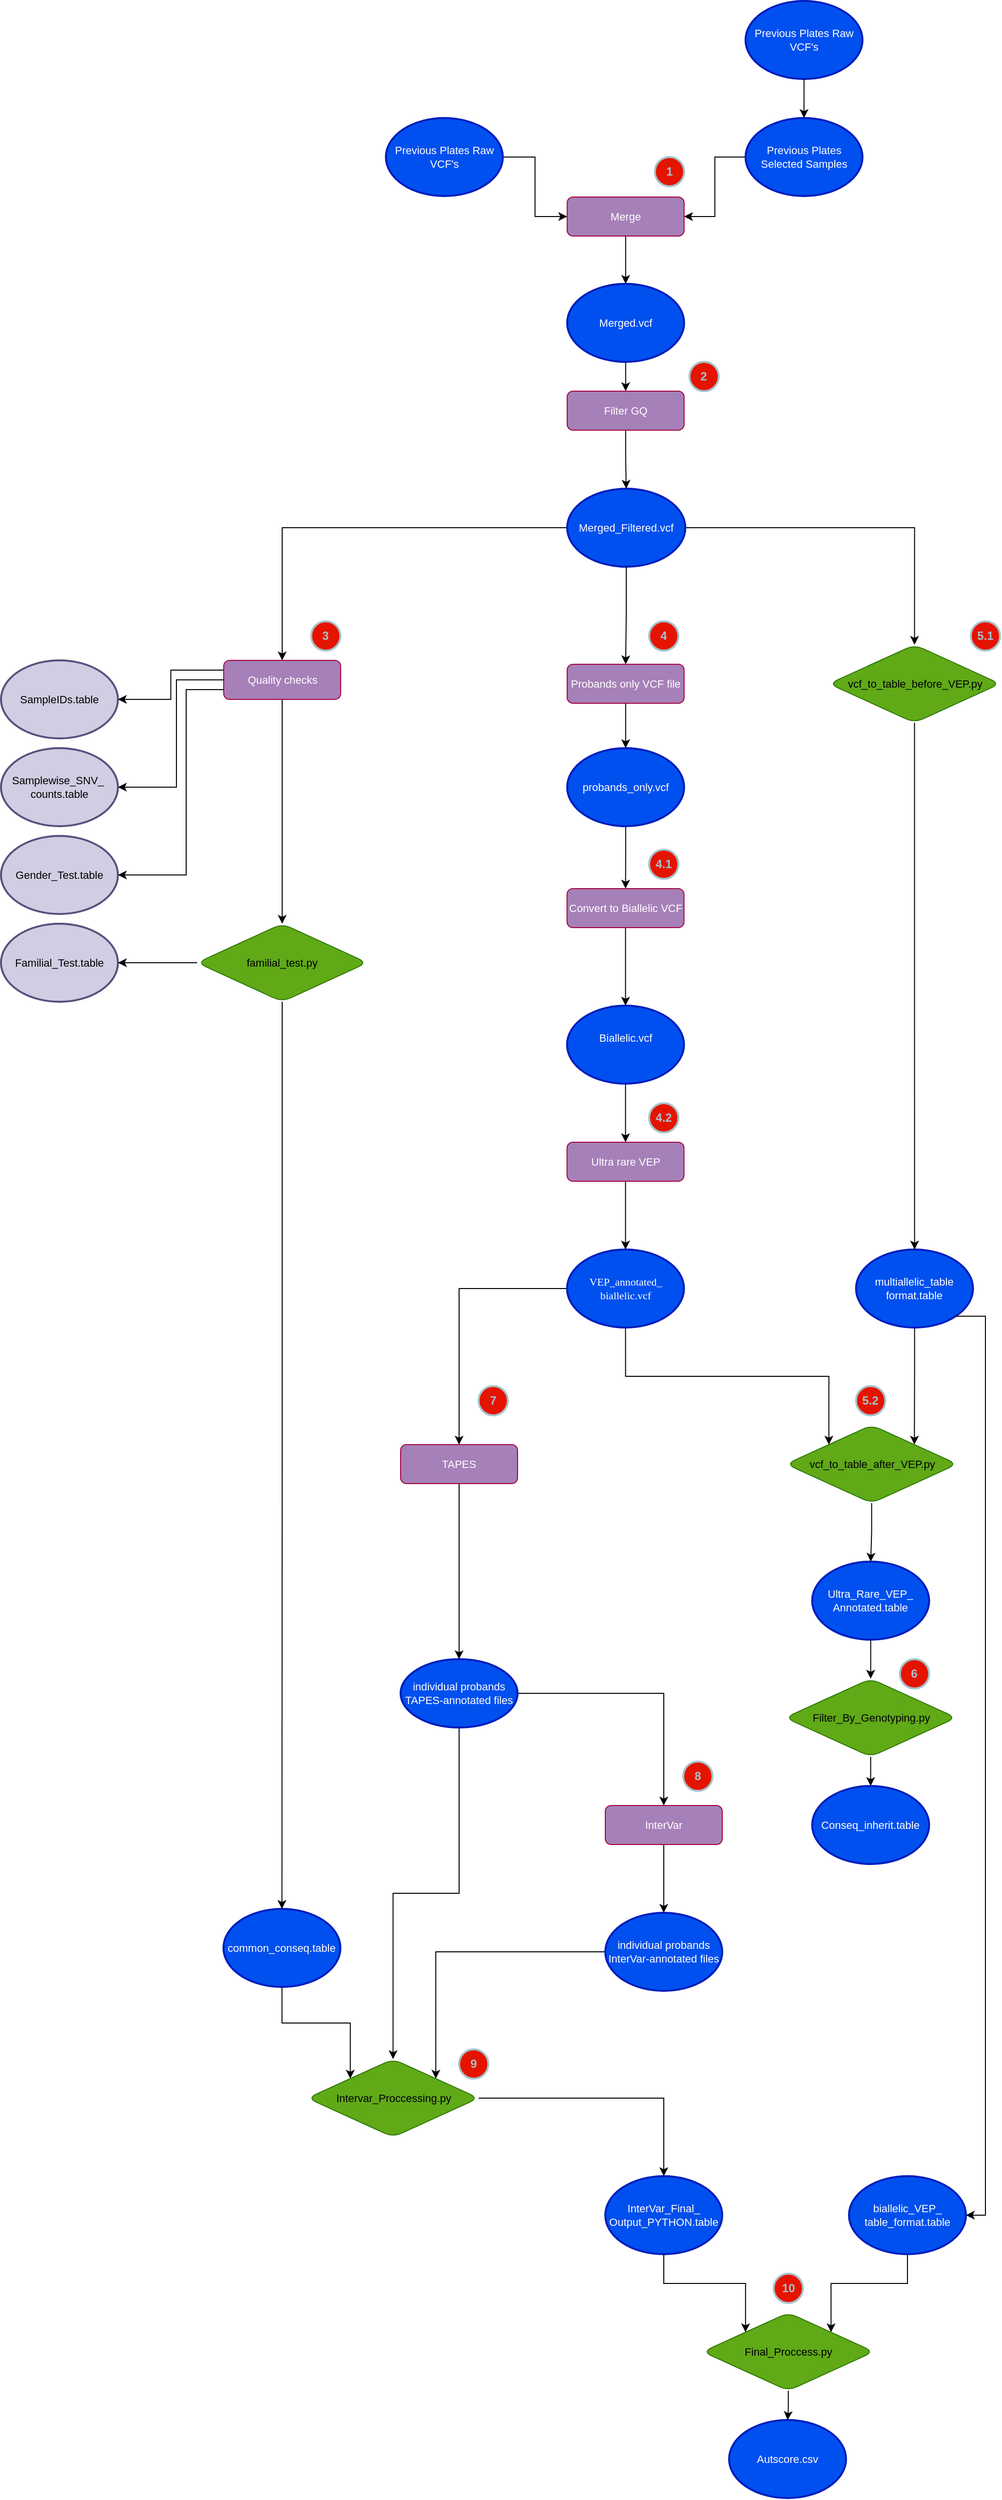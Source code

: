 <mxfile version="24.7.17">
  <diagram id="C5RBs43oDa-KdzZeNtuy" name="Page-1">
    <mxGraphModel dx="2868" dy="3830" grid="1" gridSize="10" guides="1" tooltips="1" connect="1" arrows="1" fold="1" page="1" pageScale="1" pageWidth="827" pageHeight="1169" math="0" shadow="0">
      <root>
        <mxCell id="WIyWlLk6GJQsqaUBKTNV-0" />
        <mxCell id="WIyWlLk6GJQsqaUBKTNV-1" parent="WIyWlLk6GJQsqaUBKTNV-0" />
        <mxCell id="WIyWlLk6GJQsqaUBKTNV-4" value="Yes" style="rounded=0;html=1;jettySize=auto;orthogonalLoop=1;fontSize=11;endArrow=block;endFill=0;endSize=8;strokeWidth=1;shadow=0;labelBackgroundColor=none;edgeStyle=orthogonalEdgeStyle;" parent="WIyWlLk6GJQsqaUBKTNV-1" source="WIyWlLk6GJQsqaUBKTNV-6" edge="1">
          <mxGeometry y="20" relative="1" as="geometry">
            <mxPoint as="offset" />
            <mxPoint x="150" y="290" as="targetPoint" />
          </mxGeometry>
        </mxCell>
        <mxCell id="uwqtbSZyK-Xc3kBq9y_a-36" style="edgeStyle=orthogonalEdgeStyle;rounded=0;orthogonalLoop=1;jettySize=auto;html=1;exitX=0.5;exitY=1;exitDx=0;exitDy=0;" edge="1" parent="WIyWlLk6GJQsqaUBKTNV-1" source="WIyWlLk6GJQsqaUBKTNV-7" target="uwqtbSZyK-Xc3kBq9y_a-23">
          <mxGeometry relative="1" as="geometry" />
        </mxCell>
        <mxCell id="WIyWlLk6GJQsqaUBKTNV-7" value="Merge" style="rounded=1;whiteSpace=wrap;html=1;fontSize=11;glass=0;strokeWidth=1;shadow=0;labelBackgroundColor=none;labelBorderColor=none;fillColor=#A680B8;fontColor=#ffffff;strokeColor=#A50040;" parent="WIyWlLk6GJQsqaUBKTNV-1" vertex="1">
          <mxGeometry x="660.88" y="-1229" width="120" height="40" as="geometry" />
        </mxCell>
        <mxCell id="WIyWlLk6GJQsqaUBKTNV-9" value="Yes" style="edgeStyle=orthogonalEdgeStyle;rounded=0;html=1;jettySize=auto;orthogonalLoop=1;fontSize=11;endArrow=block;endFill=0;endSize=8;strokeWidth=1;shadow=0;labelBackgroundColor=none;" parent="WIyWlLk6GJQsqaUBKTNV-1" source="WIyWlLk6GJQsqaUBKTNV-10" edge="1">
          <mxGeometry y="10" relative="1" as="geometry">
            <mxPoint as="offset" />
            <mxPoint x="80" y="360" as="targetPoint" />
            <Array as="points">
              <mxPoint x="150" y="390" />
              <mxPoint x="80" y="390" />
            </Array>
          </mxGeometry>
        </mxCell>
        <mxCell id="uwqtbSZyK-Xc3kBq9y_a-123" style="edgeStyle=orthogonalEdgeStyle;rounded=0;orthogonalLoop=1;jettySize=auto;html=1;exitX=0.5;exitY=1;exitDx=0;exitDy=0;exitPerimeter=0;entryX=0;entryY=0;entryDx=0;entryDy=0;" edge="1" parent="WIyWlLk6GJQsqaUBKTNV-1" source="uwqtbSZyK-Xc3kBq9y_a-12" target="uwqtbSZyK-Xc3kBq9y_a-79">
          <mxGeometry relative="1" as="geometry" />
        </mxCell>
        <mxCell id="uwqtbSZyK-Xc3kBq9y_a-147" style="edgeStyle=orthogonalEdgeStyle;rounded=0;orthogonalLoop=1;jettySize=auto;html=1;exitX=0;exitY=0.5;exitDx=0;exitDy=0;exitPerimeter=0;" edge="1" parent="WIyWlLk6GJQsqaUBKTNV-1" source="uwqtbSZyK-Xc3kBq9y_a-12" target="uwqtbSZyK-Xc3kBq9y_a-146">
          <mxGeometry relative="1" as="geometry" />
        </mxCell>
        <mxCell id="uwqtbSZyK-Xc3kBq9y_a-12" value="&lt;span style=&quot;font-family: Aptos; white-space-collapse: preserve;&quot;&gt;&lt;font style=&quot;font-size: 11px;&quot;&gt;VEP_annotated_&lt;/font&gt;&lt;/span&gt;&lt;div&gt;&lt;span style=&quot;font-family: Aptos; white-space-collapse: preserve; background-color: initial;&quot;&gt;biallelic.vcf&lt;/span&gt;&lt;/div&gt;" style="strokeWidth=2;html=1;shape=mxgraph.flowchart.start_1;whiteSpace=wrap;fillColor=#0050ef;strokeColor=#001DBC;fillStyle=solid;fontColor=#ffffff;fontSize=11;" vertex="1" parent="WIyWlLk6GJQsqaUBKTNV-1">
          <mxGeometry x="660.75" y="-150" width="120" height="80" as="geometry" />
        </mxCell>
        <mxCell id="uwqtbSZyK-Xc3kBq9y_a-90" value="" style="edgeStyle=orthogonalEdgeStyle;rounded=0;orthogonalLoop=1;jettySize=auto;html=1;" edge="1" parent="WIyWlLk6GJQsqaUBKTNV-1" source="uwqtbSZyK-Xc3kBq9y_a-15" target="uwqtbSZyK-Xc3kBq9y_a-88">
          <mxGeometry relative="1" as="geometry" />
        </mxCell>
        <mxCell id="uwqtbSZyK-Xc3kBq9y_a-15" value="Ultra_Rare_VEP_&lt;div&gt;Annotated.table&lt;/div&gt;" style="strokeWidth=2;html=1;shape=mxgraph.flowchart.start_1;whiteSpace=wrap;fillColor=#0050ef;strokeColor=#001DBC;fillStyle=solid;fontColor=#ffffff;fontSize=11;" vertex="1" parent="WIyWlLk6GJQsqaUBKTNV-1">
          <mxGeometry x="912.25" y="170" width="120" height="80" as="geometry" />
        </mxCell>
        <mxCell id="uwqtbSZyK-Xc3kBq9y_a-121" style="edgeStyle=orthogonalEdgeStyle;rounded=0;orthogonalLoop=1;jettySize=auto;html=1;entryX=1;entryY=0;entryDx=0;entryDy=0;" edge="1" parent="WIyWlLk6GJQsqaUBKTNV-1" source="uwqtbSZyK-Xc3kBq9y_a-16" target="uwqtbSZyK-Xc3kBq9y_a-79">
          <mxGeometry relative="1" as="geometry" />
        </mxCell>
        <mxCell id="uwqtbSZyK-Xc3kBq9y_a-16" value="&lt;span data-lucid-content=&quot;{&amp;quot;t&amp;quot;:&amp;quot;multiallelic table format.table&amp;quot;,&amp;quot;m&amp;quot;:[{&amp;quot;s&amp;quot;:0,&amp;quot;n&amp;quot;:&amp;quot;a&amp;quot;,&amp;quot;v&amp;quot;:&amp;quot;center&amp;quot;},{&amp;quot;s&amp;quot;:15,&amp;quot;n&amp;quot;:&amp;quot;c&amp;quot;,&amp;quot;v&amp;quot;:&amp;quot;000000&amp;quot;,&amp;quot;e&amp;quot;:31},{&amp;quot;s&amp;quot;:0,&amp;quot;n&amp;quot;:&amp;quot;s&amp;quot;,&amp;quot;v&amp;quot;:24.667,&amp;quot;e&amp;quot;:31},{&amp;quot;s&amp;quot;:0,&amp;quot;n&amp;quot;:&amp;quot;fc&amp;quot;,&amp;quot;v&amp;quot;:&amp;quot;Regular&amp;quot;,&amp;quot;e&amp;quot;:31},{&amp;quot;s&amp;quot;:0,&amp;quot;n&amp;quot;:&amp;quot;fid&amp;quot;,&amp;quot;v&amp;quot;:2,&amp;quot;e&amp;quot;:31},{&amp;quot;s&amp;quot;:19,&amp;quot;n&amp;quot;:&amp;quot;lk&amp;quot;,&amp;quot;v&amp;quot;:[{&amp;quot;tp&amp;quot;:&amp;quot;ext&amp;quot;,&amp;quot;url&amp;quot;:&amp;quot;http://format.tzble&amp;quot;}],&amp;quot;e&amp;quot;:31}]}&quot; data-lucid-type=&quot;application/vnd.lucid.text&quot;&gt;&lt;span style=&quot;&quot;&gt;multiallelic_table &lt;/span&gt;&lt;span style=&quot;&quot;&gt;format.table&lt;/span&gt;&lt;/span&gt;" style="strokeWidth=2;html=1;shape=mxgraph.flowchart.start_1;whiteSpace=wrap;fillColor=#0050ef;strokeColor=#001DBC;fillStyle=solid;fontColor=#ffffff;fontSize=11;" vertex="1" parent="WIyWlLk6GJQsqaUBKTNV-1">
          <mxGeometry x="957.25" y="-150" width="120" height="80" as="geometry" />
        </mxCell>
        <mxCell id="uwqtbSZyK-Xc3kBq9y_a-133" value="" style="edgeStyle=orthogonalEdgeStyle;rounded=0;orthogonalLoop=1;jettySize=auto;html=1;" edge="1" parent="WIyWlLk6GJQsqaUBKTNV-1" source="uwqtbSZyK-Xc3kBq9y_a-17" target="uwqtbSZyK-Xc3kBq9y_a-132">
          <mxGeometry relative="1" as="geometry" />
        </mxCell>
        <mxCell id="uwqtbSZyK-Xc3kBq9y_a-17" value="&lt;span data-lucid-type=&quot;application/vnd.lucid.text&quot; data-lucid-content=&quot;{&amp;quot;t&amp;quot;:&amp;quot;Previous Plates Raw VCF&#39;s&amp;quot;,&amp;quot;m&amp;quot;:[{&amp;quot;s&amp;quot;:0,&amp;quot;n&amp;quot;:&amp;quot;fc&amp;quot;,&amp;quot;v&amp;quot;:&amp;quot;Regular&amp;quot;,&amp;quot;e&amp;quot;:25},{&amp;quot;s&amp;quot;:0,&amp;quot;n&amp;quot;:&amp;quot;fid&amp;quot;,&amp;quot;v&amp;quot;:2,&amp;quot;e&amp;quot;:25},{&amp;quot;s&amp;quot;:0,&amp;quot;n&amp;quot;:&amp;quot;s&amp;quot;,&amp;quot;v&amp;quot;:24.667,&amp;quot;e&amp;quot;:25}]}&quot; style=&quot;font-size: 11px;&quot;&gt;&lt;span style=&quot;font-size: 11px;&quot;&gt;probands_only.vcf&lt;/span&gt;&lt;/span&gt;" style="strokeWidth=2;html=1;shape=mxgraph.flowchart.start_1;whiteSpace=wrap;fillColor=#0050ef;strokeColor=#001DBC;fillStyle=solid;fontColor=#ffffff;fontSize=11;" vertex="1" parent="WIyWlLk6GJQsqaUBKTNV-1">
          <mxGeometry x="660.88" y="-664" width="120" height="80" as="geometry" />
        </mxCell>
        <mxCell id="uwqtbSZyK-Xc3kBq9y_a-166" style="edgeStyle=orthogonalEdgeStyle;rounded=0;orthogonalLoop=1;jettySize=auto;html=1;entryX=0;entryY=0;entryDx=0;entryDy=0;" edge="1" parent="WIyWlLk6GJQsqaUBKTNV-1" source="uwqtbSZyK-Xc3kBq9y_a-18" target="uwqtbSZyK-Xc3kBq9y_a-154">
          <mxGeometry relative="1" as="geometry" />
        </mxCell>
        <mxCell id="uwqtbSZyK-Xc3kBq9y_a-18" value="&lt;span data-lucid-type=&quot;application/vnd.lucid.text&quot; data-lucid-content=&quot;{&amp;quot;t&amp;quot;:&amp;quot;common_conseq.table&amp;quot;,&amp;quot;m&amp;quot;:[{&amp;quot;s&amp;quot;:0,&amp;quot;n&amp;quot;:&amp;quot;a&amp;quot;,&amp;quot;v&amp;quot;:&amp;quot;center&amp;quot;},{&amp;quot;s&amp;quot;:0,&amp;quot;n&amp;quot;:&amp;quot;fsp&amp;quot;,&amp;quot;v&amp;quot;:&amp;quot;ss_presetShapeStyle1_textStyle&amp;quot;,&amp;quot;e&amp;quot;:19},{&amp;quot;s&amp;quot;:0,&amp;quot;n&amp;quot;:&amp;quot;fsp2&amp;quot;,&amp;quot;v&amp;quot;:&amp;quot;ss_presetShapeStyle1_textStyle&amp;quot;,&amp;quot;e&amp;quot;:19},{&amp;quot;s&amp;quot;:0,&amp;quot;n&amp;quot;:&amp;quot;c&amp;quot;,&amp;quot;v&amp;quot;:&amp;quot;#000000ff&amp;quot;,&amp;quot;e&amp;quot;:19},{&amp;quot;s&amp;quot;:0,&amp;quot;n&amp;quot;:&amp;quot;s&amp;quot;,&amp;quot;v&amp;quot;:24.444,&amp;quot;e&amp;quot;:19}]}&quot;&gt;&lt;span style=&quot;&quot;&gt;common_conseq.table&lt;/span&gt;&lt;/span&gt;" style="strokeWidth=2;html=1;shape=mxgraph.flowchart.start_1;whiteSpace=wrap;fillColor=#0050ef;strokeColor=#001DBC;fillStyle=solid;fontColor=#FFFFFF;fontSize=11;" vertex="1" parent="WIyWlLk6GJQsqaUBKTNV-1">
          <mxGeometry x="308.25" y="526" width="120" height="80" as="geometry" />
        </mxCell>
        <mxCell id="uwqtbSZyK-Xc3kBq9y_a-19" value="&lt;span data-lucid-content=&quot;{&amp;quot;t&amp;quot;:&amp;quot;Familial_Test.table&amp;quot;,&amp;quot;m&amp;quot;:[{&amp;quot;s&amp;quot;:0,&amp;quot;n&amp;quot;:&amp;quot;fc&amp;quot;,&amp;quot;v&amp;quot;:&amp;quot;Regular&amp;quot;,&amp;quot;e&amp;quot;:19},{&amp;quot;s&amp;quot;:0,&amp;quot;n&amp;quot;:&amp;quot;fid&amp;quot;,&amp;quot;v&amp;quot;:2,&amp;quot;e&amp;quot;:19},{&amp;quot;s&amp;quot;:0,&amp;quot;n&amp;quot;:&amp;quot;s&amp;quot;,&amp;quot;v&amp;quot;:24.667,&amp;quot;e&amp;quot;:19},{&amp;quot;s&amp;quot;:9,&amp;quot;n&amp;quot;:&amp;quot;lk&amp;quot;,&amp;quot;v&amp;quot;:[{&amp;quot;tp&amp;quot;:&amp;quot;ext&amp;quot;,&amp;quot;url&amp;quot;:&amp;quot;http://Test.table&amp;quot;}],&amp;quot;e&amp;quot;:19}]}&quot; data-lucid-type=&quot;application/vnd.lucid.text&quot;&gt;&lt;span style=&quot;&quot;&gt;Familial_&lt;/span&gt;&lt;span style=&quot;&quot;&gt;Test.table&lt;/span&gt;&lt;/span&gt;" style="strokeWidth=2;html=1;shape=mxgraph.flowchart.start_1;whiteSpace=wrap;fillColor=#d0cee2;fillStyle=solid;fontSize=11;strokeColor=#56517e;" vertex="1" parent="WIyWlLk6GJQsqaUBKTNV-1">
          <mxGeometry x="80" y="-484" width="120" height="80" as="geometry" />
        </mxCell>
        <mxCell id="uwqtbSZyK-Xc3kBq9y_a-20" value="&lt;span data-lucid-content=&quot;{&amp;quot;t&amp;quot;:&amp;quot;Gender_Test.table&amp;quot;,&amp;quot;m&amp;quot;:[{&amp;quot;s&amp;quot;:0,&amp;quot;n&amp;quot;:&amp;quot;fc&amp;quot;,&amp;quot;v&amp;quot;:&amp;quot;Regular&amp;quot;,&amp;quot;e&amp;quot;:17},{&amp;quot;s&amp;quot;:0,&amp;quot;n&amp;quot;:&amp;quot;fid&amp;quot;,&amp;quot;v&amp;quot;:2,&amp;quot;e&amp;quot;:17},{&amp;quot;s&amp;quot;:0,&amp;quot;n&amp;quot;:&amp;quot;s&amp;quot;,&amp;quot;v&amp;quot;:24.667,&amp;quot;e&amp;quot;:17},{&amp;quot;s&amp;quot;:7,&amp;quot;n&amp;quot;:&amp;quot;lk&amp;quot;,&amp;quot;v&amp;quot;:[{&amp;quot;tp&amp;quot;:&amp;quot;ext&amp;quot;,&amp;quot;url&amp;quot;:&amp;quot;http://Test.table&amp;quot;}],&amp;quot;e&amp;quot;:17}]}&quot; data-lucid-type=&quot;application/vnd.lucid.text&quot;&gt;&lt;span style=&quot;&quot;&gt;Gender_&lt;/span&gt;&lt;span style=&quot;&quot;&gt;Test.table&lt;/span&gt;&lt;/span&gt;" style="strokeWidth=2;html=1;shape=mxgraph.flowchart.start_1;whiteSpace=wrap;fillColor=#d0cee2;fillStyle=solid;fontSize=11;strokeColor=#56517e;" vertex="1" parent="WIyWlLk6GJQsqaUBKTNV-1">
          <mxGeometry x="80" y="-574" width="120" height="80" as="geometry" />
        </mxCell>
        <mxCell id="uwqtbSZyK-Xc3kBq9y_a-21" value="&lt;span data-lucid-content=&quot;{&amp;quot;t&amp;quot;:&amp;quot;Samplewise_SNV_ counts.table&amp;quot;,&amp;quot;m&amp;quot;:[{&amp;quot;s&amp;quot;:0,&amp;quot;n&amp;quot;:&amp;quot;fc&amp;quot;,&amp;quot;v&amp;quot;:&amp;quot;Regular&amp;quot;,&amp;quot;e&amp;quot;:28},{&amp;quot;s&amp;quot;:0,&amp;quot;n&amp;quot;:&amp;quot;fid&amp;quot;,&amp;quot;v&amp;quot;:2,&amp;quot;e&amp;quot;:28},{&amp;quot;s&amp;quot;:0,&amp;quot;n&amp;quot;:&amp;quot;s&amp;quot;,&amp;quot;v&amp;quot;:24.667,&amp;quot;e&amp;quot;:28}]}&quot; data-lucid-type=&quot;application/vnd.lucid.text&quot;&gt;&lt;span style=&quot;&quot;&gt;Samplewise_SNV_ counts.table&lt;/span&gt;&lt;/span&gt;" style="strokeWidth=2;html=1;shape=mxgraph.flowchart.start_1;whiteSpace=wrap;fillColor=#d0cee2;fillStyle=solid;fontSize=11;strokeColor=#56517e;" vertex="1" parent="WIyWlLk6GJQsqaUBKTNV-1">
          <mxGeometry x="80" y="-664" width="120" height="80" as="geometry" />
        </mxCell>
        <mxCell id="uwqtbSZyK-Xc3kBq9y_a-22" value="&lt;span data-lucid-content=&quot;{&amp;quot;t&amp;quot;:&amp;quot;SampleIDs.table&amp;quot;,&amp;quot;m&amp;quot;:[{&amp;quot;s&amp;quot;:0,&amp;quot;n&amp;quot;:&amp;quot;fc&amp;quot;,&amp;quot;v&amp;quot;:&amp;quot;Regular&amp;quot;,&amp;quot;e&amp;quot;:15},{&amp;quot;s&amp;quot;:0,&amp;quot;n&amp;quot;:&amp;quot;fid&amp;quot;,&amp;quot;v&amp;quot;:2,&amp;quot;e&amp;quot;:15},{&amp;quot;s&amp;quot;:0,&amp;quot;n&amp;quot;:&amp;quot;s&amp;quot;,&amp;quot;v&amp;quot;:24.667,&amp;quot;e&amp;quot;:15},{&amp;quot;s&amp;quot;:0,&amp;quot;n&amp;quot;:&amp;quot;lk&amp;quot;,&amp;quot;v&amp;quot;:[{&amp;quot;tp&amp;quot;:&amp;quot;ext&amp;quot;,&amp;quot;url&amp;quot;:&amp;quot;http://SampleIDs.table&amp;quot;}],&amp;quot;e&amp;quot;:15}]}&quot; data-lucid-type=&quot;application/vnd.lucid.text&quot;&gt;&lt;span style=&quot;&quot;&gt;SampleIDs.table&lt;/span&gt;&lt;/span&gt;" style="strokeWidth=2;html=1;shape=mxgraph.flowchart.start_1;whiteSpace=wrap;fillColor=#d0cee2;fillStyle=solid;fontSize=11;strokeColor=#56517e;" vertex="1" parent="WIyWlLk6GJQsqaUBKTNV-1">
          <mxGeometry x="80" y="-754" width="120" height="80" as="geometry" />
        </mxCell>
        <mxCell id="uwqtbSZyK-Xc3kBq9y_a-38" style="edgeStyle=orthogonalEdgeStyle;rounded=0;orthogonalLoop=1;jettySize=auto;html=1;exitX=0.5;exitY=1;exitDx=0;exitDy=0;exitPerimeter=0;entryX=0.5;entryY=0;entryDx=0;entryDy=0;" edge="1" parent="WIyWlLk6GJQsqaUBKTNV-1" source="uwqtbSZyK-Xc3kBq9y_a-23" target="uwqtbSZyK-Xc3kBq9y_a-37">
          <mxGeometry relative="1" as="geometry" />
        </mxCell>
        <mxCell id="uwqtbSZyK-Xc3kBq9y_a-23" value="&lt;span data-lucid-content=&quot;{&amp;quot;t&amp;quot;:&amp;quot;Merged.vcf&amp;quot;,&amp;quot;m&amp;quot;:[{&amp;quot;s&amp;quot;:0,&amp;quot;n&amp;quot;:&amp;quot;fc&amp;quot;,&amp;quot;v&amp;quot;:&amp;quot;Regular&amp;quot;,&amp;quot;e&amp;quot;:10},{&amp;quot;s&amp;quot;:0,&amp;quot;n&amp;quot;:&amp;quot;fid&amp;quot;,&amp;quot;v&amp;quot;:2,&amp;quot;e&amp;quot;:10},{&amp;quot;s&amp;quot;:0,&amp;quot;n&amp;quot;:&amp;quot;s&amp;quot;,&amp;quot;v&amp;quot;:24.667,&amp;quot;e&amp;quot;:10}]}&quot; data-lucid-type=&quot;application/vnd.lucid.text&quot;&gt;&lt;span style=&quot;&quot;&gt;Merged.vcf&lt;/span&gt;&lt;/span&gt;" style="strokeWidth=2;html=1;shape=mxgraph.flowchart.start_1;whiteSpace=wrap;fillColor=#0050ef;strokeColor=#001DBC;fillStyle=solid;fontColor=#ffffff;fontSize=11;" vertex="1" parent="WIyWlLk6GJQsqaUBKTNV-1">
          <mxGeometry x="660.88" y="-1140" width="120" height="80" as="geometry" />
        </mxCell>
        <mxCell id="uwqtbSZyK-Xc3kBq9y_a-34" style="edgeStyle=orthogonalEdgeStyle;rounded=0;orthogonalLoop=1;jettySize=auto;html=1;exitX=1;exitY=0.5;exitDx=0;exitDy=0;exitPerimeter=0;entryX=0;entryY=0.5;entryDx=0;entryDy=0;" edge="1" parent="WIyWlLk6GJQsqaUBKTNV-1" source="uwqtbSZyK-Xc3kBq9y_a-24" target="WIyWlLk6GJQsqaUBKTNV-7">
          <mxGeometry relative="1" as="geometry" />
        </mxCell>
        <mxCell id="uwqtbSZyK-Xc3kBq9y_a-24" value="&lt;span data-lucid-type=&quot;application/vnd.lucid.text&quot; data-lucid-content=&quot;{&amp;quot;t&amp;quot;:&amp;quot;Previous Plates Raw VCF&#39;s&amp;quot;,&amp;quot;m&amp;quot;:[{&amp;quot;s&amp;quot;:0,&amp;quot;n&amp;quot;:&amp;quot;fc&amp;quot;,&amp;quot;v&amp;quot;:&amp;quot;Regular&amp;quot;,&amp;quot;e&amp;quot;:25},{&amp;quot;s&amp;quot;:0,&amp;quot;n&amp;quot;:&amp;quot;fid&amp;quot;,&amp;quot;v&amp;quot;:2,&amp;quot;e&amp;quot;:25},{&amp;quot;s&amp;quot;:0,&amp;quot;n&amp;quot;:&amp;quot;s&amp;quot;,&amp;quot;v&amp;quot;:24.667,&amp;quot;e&amp;quot;:25}]}&quot; style=&quot;font-size: 11px;&quot;&gt;&lt;span style=&quot;font-size: 11px;&quot;&gt;Previous Plates Raw VCF&#39;s&lt;/span&gt;&lt;/span&gt;" style="strokeWidth=2;html=1;shape=mxgraph.flowchart.start_1;whiteSpace=wrap;fillColor=#0050ef;strokeColor=#001DBC;fillStyle=solid;fontColor=#ffffff;fontSize=11;" vertex="1" parent="WIyWlLk6GJQsqaUBKTNV-1">
          <mxGeometry x="474.88" y="-1310" width="120" height="80" as="geometry" />
        </mxCell>
        <mxCell id="uwqtbSZyK-Xc3kBq9y_a-35" style="edgeStyle=orthogonalEdgeStyle;rounded=0;orthogonalLoop=1;jettySize=auto;html=1;exitX=0;exitY=0.5;exitDx=0;exitDy=0;exitPerimeter=0;entryX=1;entryY=0.5;entryDx=0;entryDy=0;" edge="1" parent="WIyWlLk6GJQsqaUBKTNV-1" source="uwqtbSZyK-Xc3kBq9y_a-25" target="WIyWlLk6GJQsqaUBKTNV-7">
          <mxGeometry relative="1" as="geometry" />
        </mxCell>
        <mxCell id="uwqtbSZyK-Xc3kBq9y_a-25" value="&lt;span data-lucid-content=&quot;{&amp;quot;t&amp;quot;:&amp;quot;Previous Plates Selected Samples&amp;quot;,&amp;quot;m&amp;quot;:[{&amp;quot;s&amp;quot;:0,&amp;quot;n&amp;quot;:&amp;quot;fc&amp;quot;,&amp;quot;v&amp;quot;:&amp;quot;Regular&amp;quot;,&amp;quot;e&amp;quot;:32},{&amp;quot;s&amp;quot;:0,&amp;quot;n&amp;quot;:&amp;quot;fid&amp;quot;,&amp;quot;v&amp;quot;:2,&amp;quot;e&amp;quot;:32},{&amp;quot;s&amp;quot;:0,&amp;quot;n&amp;quot;:&amp;quot;s&amp;quot;,&amp;quot;v&amp;quot;:24.667,&amp;quot;e&amp;quot;:32}]}&quot; data-lucid-type=&quot;application/vnd.lucid.text&quot;&gt;&lt;font style=&quot;font-size: 11px;&quot;&gt;Previous Plates Selected Samples&lt;/font&gt;&lt;/span&gt;" style="strokeWidth=2;html=1;shape=mxgraph.flowchart.start_1;whiteSpace=wrap;fillColor=#0050ef;strokeColor=#001DBC;fillStyle=solid;fontColor=#ffffff;fontSize=11;" vertex="1" parent="WIyWlLk6GJQsqaUBKTNV-1">
          <mxGeometry x="843.88" y="-1310" width="120" height="80" as="geometry" />
        </mxCell>
        <mxCell id="uwqtbSZyK-Xc3kBq9y_a-26" value="&lt;span data-lucid-type=&quot;application/vnd.lucid.text&quot; data-lucid-content=&quot;{&amp;quot;t&amp;quot;:&amp;quot;Previous Plates Raw VCF&#39;s&amp;quot;,&amp;quot;m&amp;quot;:[{&amp;quot;s&amp;quot;:0,&amp;quot;n&amp;quot;:&amp;quot;fc&amp;quot;,&amp;quot;v&amp;quot;:&amp;quot;Regular&amp;quot;,&amp;quot;e&amp;quot;:25},{&amp;quot;s&amp;quot;:0,&amp;quot;n&amp;quot;:&amp;quot;fid&amp;quot;,&amp;quot;v&amp;quot;:2,&amp;quot;e&amp;quot;:25},{&amp;quot;s&amp;quot;:0,&amp;quot;n&amp;quot;:&amp;quot;s&amp;quot;,&amp;quot;v&amp;quot;:24.667,&amp;quot;e&amp;quot;:25}]}&quot; style=&quot;font-size: 11px;&quot;&gt;&lt;span style=&quot;font-size: 11px;&quot;&gt;Previous Plates Raw VCF&#39;s&lt;/span&gt;&lt;/span&gt;" style="strokeWidth=2;html=1;shape=mxgraph.flowchart.start_1;whiteSpace=wrap;fillColor=#0050ef;strokeColor=#001DBC;fillStyle=solid;fontColor=#ffffff;fontSize=11;" vertex="1" parent="WIyWlLk6GJQsqaUBKTNV-1">
          <mxGeometry x="843.88" y="-1430" width="120" height="80" as="geometry" />
        </mxCell>
        <mxCell id="uwqtbSZyK-Xc3kBq9y_a-30" style="edgeStyle=orthogonalEdgeStyle;rounded=0;orthogonalLoop=1;jettySize=auto;html=1;exitX=0.5;exitY=1;exitDx=0;exitDy=0;exitPerimeter=0;entryX=0.5;entryY=0;entryDx=0;entryDy=0;entryPerimeter=0;fontColor=#F7F7F7;" edge="1" parent="WIyWlLk6GJQsqaUBKTNV-1" source="uwqtbSZyK-Xc3kBq9y_a-26" target="uwqtbSZyK-Xc3kBq9y_a-25">
          <mxGeometry relative="1" as="geometry" />
        </mxCell>
        <mxCell id="uwqtbSZyK-Xc3kBq9y_a-37" value="Filter GQ" style="rounded=1;whiteSpace=wrap;html=1;fontSize=11;glass=0;strokeWidth=1;shadow=0;labelBackgroundColor=none;labelBorderColor=none;fillColor=#A680B8;fontColor=#ffffff;strokeColor=#A50040;" vertex="1" parent="WIyWlLk6GJQsqaUBKTNV-1">
          <mxGeometry x="660.88" y="-1030" width="120" height="40" as="geometry" />
        </mxCell>
        <mxCell id="uwqtbSZyK-Xc3kBq9y_a-117" style="edgeStyle=orthogonalEdgeStyle;rounded=0;orthogonalLoop=1;jettySize=auto;html=1;entryX=0.5;entryY=0;entryDx=0;entryDy=0;" edge="1" parent="WIyWlLk6GJQsqaUBKTNV-1" source="uwqtbSZyK-Xc3kBq9y_a-39" target="uwqtbSZyK-Xc3kBq9y_a-72">
          <mxGeometry relative="1" as="geometry" />
        </mxCell>
        <mxCell id="uwqtbSZyK-Xc3kBq9y_a-161" style="edgeStyle=orthogonalEdgeStyle;rounded=0;orthogonalLoop=1;jettySize=auto;html=1;entryX=0.5;entryY=0;entryDx=0;entryDy=0;exitX=0;exitY=0.5;exitDx=0;exitDy=0;exitPerimeter=0;" edge="1" parent="WIyWlLk6GJQsqaUBKTNV-1" source="uwqtbSZyK-Xc3kBq9y_a-39" target="uwqtbSZyK-Xc3kBq9y_a-43">
          <mxGeometry relative="1" as="geometry">
            <mxPoint x="660" y="-900" as="sourcePoint" />
          </mxGeometry>
        </mxCell>
        <mxCell id="uwqtbSZyK-Xc3kBq9y_a-39" value="&lt;span data-lucid-content=&quot;{&amp;quot;t&amp;quot;:&amp;quot;Merged.vcf&amp;quot;,&amp;quot;m&amp;quot;:[{&amp;quot;s&amp;quot;:0,&amp;quot;n&amp;quot;:&amp;quot;fc&amp;quot;,&amp;quot;v&amp;quot;:&amp;quot;Regular&amp;quot;,&amp;quot;e&amp;quot;:10},{&amp;quot;s&amp;quot;:0,&amp;quot;n&amp;quot;:&amp;quot;fid&amp;quot;,&amp;quot;v&amp;quot;:2,&amp;quot;e&amp;quot;:10},{&amp;quot;s&amp;quot;:0,&amp;quot;n&amp;quot;:&amp;quot;s&amp;quot;,&amp;quot;v&amp;quot;:24.667,&amp;quot;e&amp;quot;:10}]}&quot; data-lucid-type=&quot;application/vnd.lucid.text&quot;&gt;&lt;span style=&quot;&quot;&gt;Merged_Filtered.vcf&lt;/span&gt;&lt;/span&gt;" style="strokeWidth=2;html=1;shape=mxgraph.flowchart.start_1;whiteSpace=wrap;fillColor=#0050ef;strokeColor=#001DBC;fillStyle=solid;fontColor=#ffffff;fontSize=11;" vertex="1" parent="WIyWlLk6GJQsqaUBKTNV-1">
          <mxGeometry x="660.88" y="-930" width="121.25" height="80" as="geometry" />
        </mxCell>
        <mxCell id="uwqtbSZyK-Xc3kBq9y_a-40" style="edgeStyle=orthogonalEdgeStyle;rounded=0;orthogonalLoop=1;jettySize=auto;html=1;exitX=0.5;exitY=1;exitDx=0;exitDy=0;entryX=0.5;entryY=0;entryDx=0;entryDy=0;entryPerimeter=0;" edge="1" parent="WIyWlLk6GJQsqaUBKTNV-1" source="uwqtbSZyK-Xc3kBq9y_a-37" target="uwqtbSZyK-Xc3kBq9y_a-39">
          <mxGeometry relative="1" as="geometry" />
        </mxCell>
        <mxCell id="uwqtbSZyK-Xc3kBq9y_a-135" value="" style="edgeStyle=orthogonalEdgeStyle;rounded=0;orthogonalLoop=1;jettySize=auto;html=1;" edge="1" parent="WIyWlLk6GJQsqaUBKTNV-1" source="uwqtbSZyK-Xc3kBq9y_a-42" target="uwqtbSZyK-Xc3kBq9y_a-17">
          <mxGeometry relative="1" as="geometry" />
        </mxCell>
        <mxCell id="uwqtbSZyK-Xc3kBq9y_a-42" value="&lt;span data-lucid-content=&quot;{&amp;quot;t&amp;quot;:&amp;quot;Probands only VCF file&amp;quot;,&amp;quot;m&amp;quot;:[{&amp;quot;s&amp;quot;:0,&amp;quot;n&amp;quot;:&amp;quot;s&amp;quot;,&amp;quot;v&amp;quot;:24.667,&amp;quot;e&amp;quot;:22},{&amp;quot;s&amp;quot;:0,&amp;quot;n&amp;quot;:&amp;quot;fc&amp;quot;,&amp;quot;v&amp;quot;:&amp;quot;Regular&amp;quot;,&amp;quot;e&amp;quot;:22},{&amp;quot;s&amp;quot;:0,&amp;quot;n&amp;quot;:&amp;quot;fid&amp;quot;,&amp;quot;v&amp;quot;:2,&amp;quot;e&amp;quot;:22}]}&quot; data-lucid-type=&quot;application/vnd.lucid.text&quot;&gt;&lt;span style=&quot;&quot;&gt;Probands only VCF file&lt;/span&gt;&lt;/span&gt;" style="rounded=1;whiteSpace=wrap;html=1;fontSize=11;glass=0;strokeWidth=1;shadow=0;labelBackgroundColor=none;labelBorderColor=none;fillColor=#A680B8;fontColor=#ffffff;strokeColor=#A50040;" vertex="1" parent="WIyWlLk6GJQsqaUBKTNV-1">
          <mxGeometry x="660.88" y="-750" width="120" height="40" as="geometry" />
        </mxCell>
        <mxCell id="uwqtbSZyK-Xc3kBq9y_a-52" value="" style="edgeStyle=orthogonalEdgeStyle;rounded=0;orthogonalLoop=1;jettySize=auto;html=1;entryX=0.5;entryY=0;entryDx=0;entryDy=0;" edge="1" parent="WIyWlLk6GJQsqaUBKTNV-1" source="uwqtbSZyK-Xc3kBq9y_a-43" target="uwqtbSZyK-Xc3kBq9y_a-51">
          <mxGeometry relative="1" as="geometry">
            <mxPoint x="368.25" y="-664" as="targetPoint" />
          </mxGeometry>
        </mxCell>
        <mxCell id="uwqtbSZyK-Xc3kBq9y_a-172" value="" style="edgeStyle=orthogonalEdgeStyle;rounded=0;orthogonalLoop=1;jettySize=auto;html=1;exitX=0;exitY=0.25;exitDx=0;exitDy=0;" edge="1" parent="WIyWlLk6GJQsqaUBKTNV-1" source="uwqtbSZyK-Xc3kBq9y_a-43" target="uwqtbSZyK-Xc3kBq9y_a-22">
          <mxGeometry relative="1" as="geometry" />
        </mxCell>
        <mxCell id="uwqtbSZyK-Xc3kBq9y_a-43" value="&lt;span data-lucid-content=&quot;{&amp;quot;t&amp;quot;:&amp;quot;Quality checks&amp;quot;,&amp;quot;m&amp;quot;:[{&amp;quot;s&amp;quot;:0,&amp;quot;n&amp;quot;:&amp;quot;fc&amp;quot;,&amp;quot;v&amp;quot;:&amp;quot;Regular&amp;quot;,&amp;quot;e&amp;quot;:14},{&amp;quot;s&amp;quot;:0,&amp;quot;n&amp;quot;:&amp;quot;fid&amp;quot;,&amp;quot;v&amp;quot;:2,&amp;quot;e&amp;quot;:14},{&amp;quot;s&amp;quot;:0,&amp;quot;n&amp;quot;:&amp;quot;s&amp;quot;,&amp;quot;v&amp;quot;:24.667,&amp;quot;e&amp;quot;:14}]}&quot; data-lucid-type=&quot;application/vnd.lucid.text&quot;&gt;&lt;font style=&quot;font-size: 11px;&quot;&gt;Quality checks&lt;/font&gt;&lt;/span&gt;" style="rounded=1;whiteSpace=wrap;html=1;fontSize=11;glass=0;strokeWidth=1;shadow=0;labelBackgroundColor=none;labelBorderColor=none;fillColor=#A680B8;fontColor=#ffffff;strokeColor=#A50040;" vertex="1" parent="WIyWlLk6GJQsqaUBKTNV-1">
          <mxGeometry x="308.5" y="-754" width="120" height="40" as="geometry" />
        </mxCell>
        <mxCell id="uwqtbSZyK-Xc3kBq9y_a-70" style="edgeStyle=orthogonalEdgeStyle;rounded=0;orthogonalLoop=1;jettySize=auto;html=1;exitX=0.5;exitY=1;exitDx=0;exitDy=0;entryX=0.5;entryY=0;entryDx=0;entryDy=0;entryPerimeter=0;" edge="1" parent="WIyWlLk6GJQsqaUBKTNV-1" source="uwqtbSZyK-Xc3kBq9y_a-51" target="uwqtbSZyK-Xc3kBq9y_a-18">
          <mxGeometry relative="1" as="geometry">
            <mxPoint x="368.25" y="-584" as="sourcePoint" />
          </mxGeometry>
        </mxCell>
        <mxCell id="uwqtbSZyK-Xc3kBq9y_a-103" value="" style="edgeStyle=orthogonalEdgeStyle;rounded=0;orthogonalLoop=1;jettySize=auto;html=1;" edge="1" parent="WIyWlLk6GJQsqaUBKTNV-1" source="uwqtbSZyK-Xc3kBq9y_a-72" target="uwqtbSZyK-Xc3kBq9y_a-16">
          <mxGeometry relative="1" as="geometry" />
        </mxCell>
        <UserObject label="&lt;span data-lucid-content=&quot;{&amp;quot;t&amp;quot;:&amp;quot;vcf_to_table_before_VEP.py&amp;quot;,&amp;quot;m&amp;quot;:[{&amp;quot;s&amp;quot;:0,&amp;quot;n&amp;quot;:&amp;quot;a&amp;quot;,&amp;quot;v&amp;quot;:&amp;quot;center&amp;quot;},{&amp;quot;s&amp;quot;:0,&amp;quot;n&amp;quot;:&amp;quot;s&amp;quot;,&amp;quot;v&amp;quot;:24.444,&amp;quot;e&amp;quot;:26},{&amp;quot;s&amp;quot;:0,&amp;quot;n&amp;quot;:&amp;quot;c&amp;quot;,&amp;quot;v&amp;quot;:&amp;quot;#000000ff&amp;quot;,&amp;quot;e&amp;quot;:26},{&amp;quot;s&amp;quot;:0,&amp;quot;n&amp;quot;:&amp;quot;fsp&amp;quot;,&amp;quot;v&amp;quot;:&amp;quot;ss_presetShapeStyle1_textStyle&amp;quot;,&amp;quot;e&amp;quot;:26},{&amp;quot;s&amp;quot;:0,&amp;quot;n&amp;quot;:&amp;quot;fsp2&amp;quot;,&amp;quot;v&amp;quot;:&amp;quot;ss_presetShapeStyle1_textStyle&amp;quot;,&amp;quot;e&amp;quot;:26}]}&quot; data-lucid-type=&quot;application/vnd.lucid.text&quot;&gt;&lt;span style=&quot;color: rgb(0, 0, 0);&quot;&gt;vcf_to_table_before_VEP.py&lt;/span&gt;&lt;/span&gt;" id="uwqtbSZyK-Xc3kBq9y_a-72">
          <mxCell style="rhombus;whiteSpace=wrap;html=1;fontSize=11;fillColor=#60a917;strokeColor=#2D7600;fontColor=#ffffff;rounded=1;glass=0;strokeWidth=1;shadow=0;labelBackgroundColor=none;labelBorderColor=none;" vertex="1" parent="WIyWlLk6GJQsqaUBKTNV-1">
            <mxGeometry x="929.5" y="-770" width="175.5" height="80" as="geometry" />
          </mxCell>
        </UserObject>
        <mxCell id="uwqtbSZyK-Xc3kBq9y_a-119" value="" style="edgeStyle=orthogonalEdgeStyle;rounded=0;orthogonalLoop=1;jettySize=auto;html=1;" edge="1" parent="WIyWlLk6GJQsqaUBKTNV-1" source="uwqtbSZyK-Xc3kBq9y_a-77" target="uwqtbSZyK-Xc3kBq9y_a-12">
          <mxGeometry relative="1" as="geometry" />
        </mxCell>
        <mxCell id="uwqtbSZyK-Xc3kBq9y_a-77" value="&lt;span data-lucid-content=&quot;{&amp;quot;t&amp;quot;:&amp;quot;Ultra rare VEP&amp;quot;,&amp;quot;m&amp;quot;:[{&amp;quot;s&amp;quot;:0,&amp;quot;n&amp;quot;:&amp;quot;s&amp;quot;,&amp;quot;v&amp;quot;:24.444,&amp;quot;e&amp;quot;:14}]}&quot; data-lucid-type=&quot;application/vnd.lucid.text&quot;&gt;&lt;span style=&quot;&quot;&gt;Ultra rare VEP&lt;/span&gt;&lt;/span&gt;" style="rounded=1;whiteSpace=wrap;html=1;fontSize=11;glass=0;strokeWidth=1;shadow=0;labelBackgroundColor=none;labelBorderColor=none;fillColor=#A680B8;fontColor=#ffffff;strokeColor=#A50040;" vertex="1" parent="WIyWlLk6GJQsqaUBKTNV-1">
          <mxGeometry x="660.75" y="-260" width="120" height="40" as="geometry" />
        </mxCell>
        <mxCell id="uwqtbSZyK-Xc3kBq9y_a-85" value="" style="edgeStyle=orthogonalEdgeStyle;rounded=0;orthogonalLoop=1;jettySize=auto;html=1;" edge="1" parent="WIyWlLk6GJQsqaUBKTNV-1" source="uwqtbSZyK-Xc3kBq9y_a-79" target="uwqtbSZyK-Xc3kBq9y_a-15">
          <mxGeometry relative="1" as="geometry" />
        </mxCell>
        <UserObject label="&lt;span data-lucid-content=&quot;{&amp;quot;t&amp;quot;:&amp;quot;vcf_to_table_before_VEP.py&amp;quot;,&amp;quot;m&amp;quot;:[{&amp;quot;s&amp;quot;:0,&amp;quot;n&amp;quot;:&amp;quot;a&amp;quot;,&amp;quot;v&amp;quot;:&amp;quot;center&amp;quot;},{&amp;quot;s&amp;quot;:0,&amp;quot;n&amp;quot;:&amp;quot;s&amp;quot;,&amp;quot;v&amp;quot;:24.444,&amp;quot;e&amp;quot;:26},{&amp;quot;s&amp;quot;:0,&amp;quot;n&amp;quot;:&amp;quot;c&amp;quot;,&amp;quot;v&amp;quot;:&amp;quot;#000000ff&amp;quot;,&amp;quot;e&amp;quot;:26},{&amp;quot;s&amp;quot;:0,&amp;quot;n&amp;quot;:&amp;quot;fsp&amp;quot;,&amp;quot;v&amp;quot;:&amp;quot;ss_presetShapeStyle1_textStyle&amp;quot;,&amp;quot;e&amp;quot;:26},{&amp;quot;s&amp;quot;:0,&amp;quot;n&amp;quot;:&amp;quot;fsp2&amp;quot;,&amp;quot;v&amp;quot;:&amp;quot;ss_presetShapeStyle1_textStyle&amp;quot;,&amp;quot;e&amp;quot;:26}]}&quot; data-lucid-type=&quot;application/vnd.lucid.text&quot;&gt;&lt;span style=&quot;color: rgb(0, 0, 0);&quot;&gt;vcf_to_table_after_VEP.py&lt;/span&gt;&lt;/span&gt;" id="uwqtbSZyK-Xc3kBq9y_a-79">
          <mxCell style="rhombus;whiteSpace=wrap;html=1;fontSize=11;fillColor=#60a917;strokeColor=#2D7600;fontColor=#ffffff;rounded=1;glass=0;strokeWidth=1;shadow=0;labelBackgroundColor=none;labelBorderColor=none;" vertex="1" parent="WIyWlLk6GJQsqaUBKTNV-1">
            <mxGeometry x="885.5" y="30" width="175.5" height="80" as="geometry" />
          </mxCell>
        </UserObject>
        <mxCell id="uwqtbSZyK-Xc3kBq9y_a-185" style="edgeStyle=orthogonalEdgeStyle;rounded=0;orthogonalLoop=1;jettySize=auto;html=1;entryX=1;entryY=0;entryDx=0;entryDy=0;" edge="1" parent="WIyWlLk6GJQsqaUBKTNV-1" source="uwqtbSZyK-Xc3kBq9y_a-86" target="uwqtbSZyK-Xc3kBq9y_a-184">
          <mxGeometry relative="1" as="geometry" />
        </mxCell>
        <mxCell id="uwqtbSZyK-Xc3kBq9y_a-86" value="&lt;span data-lucid-type=&quot;application/vnd.lucid.text&quot; data-lucid-content=&quot;{&amp;quot;t&amp;quot;:&amp;quot;Previous Plates Raw VCF&#39;s&amp;quot;,&amp;quot;m&amp;quot;:[{&amp;quot;s&amp;quot;:0,&amp;quot;n&amp;quot;:&amp;quot;fc&amp;quot;,&amp;quot;v&amp;quot;:&amp;quot;Regular&amp;quot;,&amp;quot;e&amp;quot;:25},{&amp;quot;s&amp;quot;:0,&amp;quot;n&amp;quot;:&amp;quot;fid&amp;quot;,&amp;quot;v&amp;quot;:2,&amp;quot;e&amp;quot;:25},{&amp;quot;s&amp;quot;:0,&amp;quot;n&amp;quot;:&amp;quot;s&amp;quot;,&amp;quot;v&amp;quot;:24.667,&amp;quot;e&amp;quot;:25}]}&quot; style=&quot;font-size: 11px;&quot;&gt;&lt;span style=&quot;font-size: 11px;&quot;&gt;biallelic_VEP_&lt;/span&gt;&lt;/span&gt;&lt;div&gt;&lt;span data-lucid-type=&quot;application/vnd.lucid.text&quot; data-lucid-content=&quot;{&amp;quot;t&amp;quot;:&amp;quot;Previous Plates Raw VCF&#39;s&amp;quot;,&amp;quot;m&amp;quot;:[{&amp;quot;s&amp;quot;:0,&amp;quot;n&amp;quot;:&amp;quot;fc&amp;quot;,&amp;quot;v&amp;quot;:&amp;quot;Regular&amp;quot;,&amp;quot;e&amp;quot;:25},{&amp;quot;s&amp;quot;:0,&amp;quot;n&amp;quot;:&amp;quot;fid&amp;quot;,&amp;quot;v&amp;quot;:2,&amp;quot;e&amp;quot;:25},{&amp;quot;s&amp;quot;:0,&amp;quot;n&amp;quot;:&amp;quot;s&amp;quot;,&amp;quot;v&amp;quot;:24.667,&amp;quot;e&amp;quot;:25}]}&quot; style=&quot;font-size: 11px;&quot;&gt;&lt;span style=&quot;font-size: 11px;&quot;&gt;table_format.table&lt;/span&gt;&lt;/span&gt;&lt;/div&gt;" style="strokeWidth=2;html=1;shape=mxgraph.flowchart.start_1;whiteSpace=wrap;fillColor=#0050ef;strokeColor=#001DBC;fillStyle=solid;fontColor=#ffffff;fontSize=11;" vertex="1" parent="WIyWlLk6GJQsqaUBKTNV-1">
          <mxGeometry x="950" y="800" width="120" height="80" as="geometry" />
        </mxCell>
        <mxCell id="uwqtbSZyK-Xc3kBq9y_a-92" value="" style="edgeStyle=orthogonalEdgeStyle;rounded=0;orthogonalLoop=1;jettySize=auto;html=1;" edge="1" parent="WIyWlLk6GJQsqaUBKTNV-1" source="uwqtbSZyK-Xc3kBq9y_a-88" target="uwqtbSZyK-Xc3kBq9y_a-91">
          <mxGeometry relative="1" as="geometry" />
        </mxCell>
        <UserObject label="&lt;span data-lucid-content=&quot;{&amp;quot;t&amp;quot;:&amp;quot;vcf_to_table_before_VEP.py&amp;quot;,&amp;quot;m&amp;quot;:[{&amp;quot;s&amp;quot;:0,&amp;quot;n&amp;quot;:&amp;quot;a&amp;quot;,&amp;quot;v&amp;quot;:&amp;quot;center&amp;quot;},{&amp;quot;s&amp;quot;:0,&amp;quot;n&amp;quot;:&amp;quot;s&amp;quot;,&amp;quot;v&amp;quot;:24.444,&amp;quot;e&amp;quot;:26},{&amp;quot;s&amp;quot;:0,&amp;quot;n&amp;quot;:&amp;quot;c&amp;quot;,&amp;quot;v&amp;quot;:&amp;quot;#000000ff&amp;quot;,&amp;quot;e&amp;quot;:26},{&amp;quot;s&amp;quot;:0,&amp;quot;n&amp;quot;:&amp;quot;fsp&amp;quot;,&amp;quot;v&amp;quot;:&amp;quot;ss_presetShapeStyle1_textStyle&amp;quot;,&amp;quot;e&amp;quot;:26},{&amp;quot;s&amp;quot;:0,&amp;quot;n&amp;quot;:&amp;quot;fsp2&amp;quot;,&amp;quot;v&amp;quot;:&amp;quot;ss_presetShapeStyle1_textStyle&amp;quot;,&amp;quot;e&amp;quot;:26}]}&quot; data-lucid-type=&quot;application/vnd.lucid.text&quot;&gt;&lt;span style=&quot;color: rgb(0, 0, 0);&quot;&gt;Filter_By_Genotyping&lt;/span&gt;&lt;/span&gt;&lt;span style=&quot;color: rgb(0, 0, 0); background-color: initial;&quot;&gt;.py&lt;/span&gt;" id="uwqtbSZyK-Xc3kBq9y_a-88">
          <mxCell style="rhombus;whiteSpace=wrap;html=1;fontSize=11;fillColor=#60a917;strokeColor=#2D7600;fontColor=#ffffff;rounded=1;glass=0;strokeWidth=1;shadow=0;labelBackgroundColor=none;labelBorderColor=none;" vertex="1" parent="WIyWlLk6GJQsqaUBKTNV-1">
            <mxGeometry x="884.5" y="290" width="175.5" height="80" as="geometry" />
          </mxCell>
        </UserObject>
        <mxCell id="uwqtbSZyK-Xc3kBq9y_a-91" value="Conseq_inherit.table" style="strokeWidth=2;html=1;shape=mxgraph.flowchart.start_1;whiteSpace=wrap;fillColor=#0050ef;strokeColor=#001DBC;fillStyle=solid;fontColor=#ffffff;fontSize=11;" vertex="1" parent="WIyWlLk6GJQsqaUBKTNV-1">
          <mxGeometry x="912.25" y="400" width="120" height="80" as="geometry" />
        </mxCell>
        <mxCell id="uwqtbSZyK-Xc3kBq9y_a-99" style="edgeStyle=orthogonalEdgeStyle;rounded=0;orthogonalLoop=1;jettySize=auto;html=1;exitX=0.5;exitY=1;exitDx=0;exitDy=0;exitPerimeter=0;entryX=0.5;entryY=0;entryDx=0;entryDy=0;" edge="1" parent="WIyWlLk6GJQsqaUBKTNV-1" source="uwqtbSZyK-Xc3kBq9y_a-39" target="uwqtbSZyK-Xc3kBq9y_a-42">
          <mxGeometry relative="1" as="geometry">
            <mxPoint x="870" y="-760" as="targetPoint" />
          </mxGeometry>
        </mxCell>
        <mxCell id="uwqtbSZyK-Xc3kBq9y_a-105" value="&lt;font&gt;1&lt;/font&gt;" style="ellipse;whiteSpace=wrap;html=1;aspect=fixed;fillColor=#e51400;fontColor=#A5C3CC;strokeColor=#A5C3CC;fontStyle=1;labelBorderColor=none;strokeWidth=2;" vertex="1" parent="WIyWlLk6GJQsqaUBKTNV-1">
          <mxGeometry x="750.88" y="-1270" width="30" height="30" as="geometry" />
        </mxCell>
        <mxCell id="uwqtbSZyK-Xc3kBq9y_a-106" value="&lt;font&gt;10&lt;/font&gt;" style="ellipse;whiteSpace=wrap;html=1;aspect=fixed;fillColor=#e51400;fontColor=#A5C3CC;strokeColor=#A5C3CC;fontStyle=1;labelBorderColor=none;strokeWidth=2;" vertex="1" parent="WIyWlLk6GJQsqaUBKTNV-1">
          <mxGeometry x="872.75" y="900" width="30" height="30" as="geometry" />
        </mxCell>
        <mxCell id="uwqtbSZyK-Xc3kBq9y_a-107" value="&lt;font&gt;9&lt;/font&gt;" style="ellipse;whiteSpace=wrap;html=1;aspect=fixed;fillColor=#e51400;fontColor=#A5C3CC;strokeColor=#A5C3CC;fontStyle=1;labelBorderColor=none;strokeWidth=2;" vertex="1" parent="WIyWlLk6GJQsqaUBKTNV-1">
          <mxGeometry x="550" y="670" width="30" height="30" as="geometry" />
        </mxCell>
        <mxCell id="uwqtbSZyK-Xc3kBq9y_a-108" value="&lt;font&gt;8&lt;/font&gt;" style="ellipse;whiteSpace=wrap;html=1;aspect=fixed;fillColor=#e51400;fontColor=#A5C3CC;strokeColor=#A5C3CC;fontStyle=1;labelBorderColor=none;strokeWidth=2;" vertex="1" parent="WIyWlLk6GJQsqaUBKTNV-1">
          <mxGeometry x="780" y="375" width="30" height="30" as="geometry" />
        </mxCell>
        <mxCell id="uwqtbSZyK-Xc3kBq9y_a-109" value="&lt;font&gt;7&lt;/font&gt;" style="ellipse;whiteSpace=wrap;html=1;aspect=fixed;fillColor=#e51400;fontColor=#A5C3CC;strokeColor=#A5C3CC;fontStyle=1;labelBorderColor=none;strokeWidth=2;" vertex="1" parent="WIyWlLk6GJQsqaUBKTNV-1">
          <mxGeometry x="570" y="-10" width="30" height="30" as="geometry" />
        </mxCell>
        <mxCell id="uwqtbSZyK-Xc3kBq9y_a-110" value="&lt;font&gt;6&lt;/font&gt;" style="ellipse;whiteSpace=wrap;html=1;aspect=fixed;fillColor=#e51400;fontColor=#A5C3CC;strokeColor=#A5C3CC;fontStyle=1;labelBorderColor=none;strokeWidth=2;" vertex="1" parent="WIyWlLk6GJQsqaUBKTNV-1">
          <mxGeometry x="1002.25" y="270" width="30" height="30" as="geometry" />
        </mxCell>
        <mxCell id="uwqtbSZyK-Xc3kBq9y_a-111" value="&lt;font&gt;5.2&lt;/font&gt;" style="ellipse;whiteSpace=wrap;html=1;aspect=fixed;fillColor=#e51400;fontColor=#A5C3CC;strokeColor=#A5C3CC;fontStyle=1;labelBorderColor=none;strokeWidth=2;" vertex="1" parent="WIyWlLk6GJQsqaUBKTNV-1">
          <mxGeometry x="957.25" y="-10" width="30" height="30" as="geometry" />
        </mxCell>
        <mxCell id="uwqtbSZyK-Xc3kBq9y_a-112" value="&lt;font&gt;5.1&lt;/font&gt;" style="ellipse;whiteSpace=wrap;html=1;aspect=fixed;fillColor=#e51400;fontColor=#A5C3CC;strokeColor=#A5C3CC;fontStyle=1;labelBorderColor=none;strokeWidth=2;" vertex="1" parent="WIyWlLk6GJQsqaUBKTNV-1">
          <mxGeometry x="1075" y="-794" width="30" height="30" as="geometry" />
        </mxCell>
        <mxCell id="uwqtbSZyK-Xc3kBq9y_a-113" value="&lt;font&gt;4.1&lt;/font&gt;" style="ellipse;whiteSpace=wrap;html=1;aspect=fixed;fillColor=#e51400;fontColor=#A5C3CC;strokeColor=#A5C3CC;fontStyle=1;labelBorderColor=none;strokeWidth=2;" vertex="1" parent="WIyWlLk6GJQsqaUBKTNV-1">
          <mxGeometry x="745" y="-560" width="30" height="30" as="geometry" />
        </mxCell>
        <mxCell id="uwqtbSZyK-Xc3kBq9y_a-114" value="&lt;font&gt;3&lt;/font&gt;" style="ellipse;whiteSpace=wrap;html=1;aspect=fixed;fillColor=#e51400;fontColor=#A5C3CC;strokeColor=#A5C3CC;fontStyle=1;labelBorderColor=none;strokeWidth=2;" vertex="1" parent="WIyWlLk6GJQsqaUBKTNV-1">
          <mxGeometry x="398.25" y="-794" width="30" height="30" as="geometry" />
        </mxCell>
        <mxCell id="uwqtbSZyK-Xc3kBq9y_a-115" value="&lt;font&gt;2&lt;/font&gt;" style="ellipse;whiteSpace=wrap;html=1;aspect=fixed;fillColor=#e51400;fontColor=#A5C3CC;strokeColor=#A5C3CC;fontStyle=1;labelBorderColor=none;strokeWidth=2;" vertex="1" parent="WIyWlLk6GJQsqaUBKTNV-1">
          <mxGeometry x="786.38" y="-1060" width="30" height="30" as="geometry" />
        </mxCell>
        <mxCell id="uwqtbSZyK-Xc3kBq9y_a-116" value="&lt;font&gt;4.2&lt;/font&gt;" style="ellipse;whiteSpace=wrap;html=1;aspect=fixed;fillColor=#e51400;fontColor=#A5C3CC;strokeColor=#A5C3CC;fontStyle=1;labelBorderColor=none;strokeWidth=2;" vertex="1" parent="WIyWlLk6GJQsqaUBKTNV-1">
          <mxGeometry x="745" y="-300" width="30" height="30" as="geometry" />
        </mxCell>
        <mxCell id="uwqtbSZyK-Xc3kBq9y_a-139" value="" style="edgeStyle=orthogonalEdgeStyle;rounded=0;orthogonalLoop=1;jettySize=auto;html=1;" edge="1" parent="WIyWlLk6GJQsqaUBKTNV-1" source="uwqtbSZyK-Xc3kBq9y_a-132" target="uwqtbSZyK-Xc3kBq9y_a-137">
          <mxGeometry relative="1" as="geometry" />
        </mxCell>
        <mxCell id="uwqtbSZyK-Xc3kBq9y_a-132" value="Convert to Biallelic VCF" style="rounded=1;whiteSpace=wrap;html=1;fontSize=11;glass=0;strokeWidth=1;shadow=0;labelBackgroundColor=none;labelBorderColor=none;fillColor=#A680B8;fontColor=#ffffff;strokeColor=#A50040;" vertex="1" parent="WIyWlLk6GJQsqaUBKTNV-1">
          <mxGeometry x="660.75" y="-520" width="120" height="40" as="geometry" />
        </mxCell>
        <mxCell id="uwqtbSZyK-Xc3kBq9y_a-134" value="&lt;font&gt;4&lt;/font&gt;" style="ellipse;whiteSpace=wrap;html=1;aspect=fixed;fillColor=#e51400;fontColor=#A5C3CC;strokeColor=#A5C3CC;fontStyle=1;labelBorderColor=none;strokeWidth=2;" vertex="1" parent="WIyWlLk6GJQsqaUBKTNV-1">
          <mxGeometry x="745" y="-794" width="30" height="30" as="geometry" />
        </mxCell>
        <mxCell id="uwqtbSZyK-Xc3kBq9y_a-142" style="edgeStyle=orthogonalEdgeStyle;rounded=0;orthogonalLoop=1;jettySize=auto;html=1;entryX=0.5;entryY=0;entryDx=0;entryDy=0;" edge="1" parent="WIyWlLk6GJQsqaUBKTNV-1" source="uwqtbSZyK-Xc3kBq9y_a-137" target="uwqtbSZyK-Xc3kBq9y_a-77">
          <mxGeometry relative="1" as="geometry" />
        </mxCell>
        <mxCell id="uwqtbSZyK-Xc3kBq9y_a-137" value="&lt;span data-lucid-type=&quot;application/vnd.lucid.text&quot; data-lucid-content=&quot;{&amp;quot;t&amp;quot;:&amp;quot;Previous Plates Raw VCF&#39;s&amp;quot;,&amp;quot;m&amp;quot;:[{&amp;quot;s&amp;quot;:0,&amp;quot;n&amp;quot;:&amp;quot;fc&amp;quot;,&amp;quot;v&amp;quot;:&amp;quot;Regular&amp;quot;,&amp;quot;e&amp;quot;:25},{&amp;quot;s&amp;quot;:0,&amp;quot;n&amp;quot;:&amp;quot;fid&amp;quot;,&amp;quot;v&amp;quot;:2,&amp;quot;e&amp;quot;:25},{&amp;quot;s&amp;quot;:0,&amp;quot;n&amp;quot;:&amp;quot;s&amp;quot;,&amp;quot;v&amp;quot;:24.667,&amp;quot;e&amp;quot;:25}]}&quot; style=&quot;font-size: 11px;&quot;&gt;&lt;span style=&quot;font-size: 11px;&quot;&gt;Biallelic.vcf&lt;/span&gt;&lt;/span&gt;&lt;div&gt;&lt;span data-lucid-type=&quot;application/vnd.lucid.text&quot; data-lucid-content=&quot;{&amp;quot;t&amp;quot;:&amp;quot;Previous Plates Raw VCF&#39;s&amp;quot;,&amp;quot;m&amp;quot;:[{&amp;quot;s&amp;quot;:0,&amp;quot;n&amp;quot;:&amp;quot;fc&amp;quot;,&amp;quot;v&amp;quot;:&amp;quot;Regular&amp;quot;,&amp;quot;e&amp;quot;:25},{&amp;quot;s&amp;quot;:0,&amp;quot;n&amp;quot;:&amp;quot;fid&amp;quot;,&amp;quot;v&amp;quot;:2,&amp;quot;e&amp;quot;:25},{&amp;quot;s&amp;quot;:0,&amp;quot;n&amp;quot;:&amp;quot;s&amp;quot;,&amp;quot;v&amp;quot;:24.667,&amp;quot;e&amp;quot;:25}]}&quot; style=&quot;font-size: 11px;&quot;&gt;&lt;span style=&quot;font-size: 11px;&quot;&gt;&lt;br&gt;&lt;/span&gt;&lt;/span&gt;&lt;/div&gt;" style="strokeWidth=2;html=1;shape=mxgraph.flowchart.start_1;whiteSpace=wrap;fillColor=#0050ef;strokeColor=#001DBC;fillStyle=solid;fontColor=#ffffff;fontSize=11;" vertex="1" parent="WIyWlLk6GJQsqaUBKTNV-1">
          <mxGeometry x="660.75" y="-400" width="120" height="80" as="geometry" />
        </mxCell>
        <mxCell id="uwqtbSZyK-Xc3kBq9y_a-149" value="" style="edgeStyle=orthogonalEdgeStyle;rounded=0;orthogonalLoop=1;jettySize=auto;html=1;" edge="1" parent="WIyWlLk6GJQsqaUBKTNV-1" source="uwqtbSZyK-Xc3kBq9y_a-146" target="uwqtbSZyK-Xc3kBq9y_a-148">
          <mxGeometry relative="1" as="geometry" />
        </mxCell>
        <mxCell id="uwqtbSZyK-Xc3kBq9y_a-146" value="&lt;span data-lucid-content=&quot;{&amp;quot;t&amp;quot;:&amp;quot;Ultra rare VEP&amp;quot;,&amp;quot;m&amp;quot;:[{&amp;quot;s&amp;quot;:0,&amp;quot;n&amp;quot;:&amp;quot;s&amp;quot;,&amp;quot;v&amp;quot;:24.444,&amp;quot;e&amp;quot;:14}]}&quot; data-lucid-type=&quot;application/vnd.lucid.text&quot;&gt;&lt;span style=&quot;&quot;&gt;TAPES&lt;/span&gt;&lt;/span&gt;" style="rounded=1;whiteSpace=wrap;html=1;fontSize=11;glass=0;strokeWidth=1;shadow=0;labelBackgroundColor=none;labelBorderColor=none;fillColor=#A680B8;fontColor=#ffffff;strokeColor=#A50040;" vertex="1" parent="WIyWlLk6GJQsqaUBKTNV-1">
          <mxGeometry x="490" y="50" width="120" height="40" as="geometry" />
        </mxCell>
        <mxCell id="uwqtbSZyK-Xc3kBq9y_a-162" style="edgeStyle=orthogonalEdgeStyle;rounded=0;orthogonalLoop=1;jettySize=auto;html=1;" edge="1" parent="WIyWlLk6GJQsqaUBKTNV-1" source="uwqtbSZyK-Xc3kBq9y_a-148" target="uwqtbSZyK-Xc3kBq9y_a-150">
          <mxGeometry relative="1" as="geometry" />
        </mxCell>
        <mxCell id="uwqtbSZyK-Xc3kBq9y_a-163" style="edgeStyle=orthogonalEdgeStyle;rounded=0;orthogonalLoop=1;jettySize=auto;html=1;exitX=0.5;exitY=1;exitDx=0;exitDy=0;exitPerimeter=0;" edge="1" parent="WIyWlLk6GJQsqaUBKTNV-1" source="uwqtbSZyK-Xc3kBq9y_a-148" target="uwqtbSZyK-Xc3kBq9y_a-154">
          <mxGeometry relative="1" as="geometry" />
        </mxCell>
        <mxCell id="uwqtbSZyK-Xc3kBq9y_a-148" value="individual probands TAPES-annotated files" style="strokeWidth=2;html=1;shape=mxgraph.flowchart.start_1;whiteSpace=wrap;fillColor=#0050ef;strokeColor=#001DBC;fillStyle=solid;fontColor=#ffffff;fontSize=11;" vertex="1" parent="WIyWlLk6GJQsqaUBKTNV-1">
          <mxGeometry x="490" y="270" width="120" height="70" as="geometry" />
        </mxCell>
        <mxCell id="uwqtbSZyK-Xc3kBq9y_a-153" value="" style="edgeStyle=orthogonalEdgeStyle;rounded=0;orthogonalLoop=1;jettySize=auto;html=1;" edge="1" parent="WIyWlLk6GJQsqaUBKTNV-1" source="uwqtbSZyK-Xc3kBq9y_a-150" target="uwqtbSZyK-Xc3kBq9y_a-152">
          <mxGeometry relative="1" as="geometry" />
        </mxCell>
        <mxCell id="uwqtbSZyK-Xc3kBq9y_a-150" value="&lt;span data-lucid-content=&quot;{&amp;quot;t&amp;quot;:&amp;quot;Ultra rare VEP&amp;quot;,&amp;quot;m&amp;quot;:[{&amp;quot;s&amp;quot;:0,&amp;quot;n&amp;quot;:&amp;quot;s&amp;quot;,&amp;quot;v&amp;quot;:24.444,&amp;quot;e&amp;quot;:14}]}&quot; data-lucid-type=&quot;application/vnd.lucid.text&quot;&gt;&lt;span style=&quot;&quot;&gt;InterVar&lt;/span&gt;&lt;/span&gt;" style="rounded=1;whiteSpace=wrap;html=1;fontSize=11;glass=0;strokeWidth=1;shadow=0;labelBackgroundColor=none;labelBorderColor=none;fillColor=#A680B8;fontColor=#ffffff;strokeColor=#A50040;" vertex="1" parent="WIyWlLk6GJQsqaUBKTNV-1">
          <mxGeometry x="700" y="420" width="120" height="40" as="geometry" />
        </mxCell>
        <mxCell id="uwqtbSZyK-Xc3kBq9y_a-164" style="edgeStyle=orthogonalEdgeStyle;rounded=0;orthogonalLoop=1;jettySize=auto;html=1;entryX=1;entryY=0;entryDx=0;entryDy=0;" edge="1" parent="WIyWlLk6GJQsqaUBKTNV-1" source="uwqtbSZyK-Xc3kBq9y_a-152" target="uwqtbSZyK-Xc3kBq9y_a-154">
          <mxGeometry relative="1" as="geometry" />
        </mxCell>
        <mxCell id="uwqtbSZyK-Xc3kBq9y_a-152" value="individual probands InterVar-annotated files" style="strokeWidth=2;html=1;shape=mxgraph.flowchart.start_1;whiteSpace=wrap;fillColor=#0050ef;strokeColor=#001DBC;fillStyle=solid;fontColor=#ffffff;fontSize=11;" vertex="1" parent="WIyWlLk6GJQsqaUBKTNV-1">
          <mxGeometry x="700" y="530" width="120" height="80" as="geometry" />
        </mxCell>
        <mxCell id="uwqtbSZyK-Xc3kBq9y_a-159" value="" style="edgeStyle=orthogonalEdgeStyle;rounded=0;orthogonalLoop=1;jettySize=auto;html=1;" edge="1" parent="WIyWlLk6GJQsqaUBKTNV-1" source="uwqtbSZyK-Xc3kBq9y_a-154" target="uwqtbSZyK-Xc3kBq9y_a-160">
          <mxGeometry relative="1" as="geometry">
            <mxPoint x="857.824" y="810" as="targetPoint" />
            <Array as="points">
              <mxPoint x="760" y="720" />
            </Array>
          </mxGeometry>
        </mxCell>
        <UserObject label="&lt;span data-lucid-content=&quot;{&amp;quot;t&amp;quot;:&amp;quot;vcf_to_table_before_VEP.py&amp;quot;,&amp;quot;m&amp;quot;:[{&amp;quot;s&amp;quot;:0,&amp;quot;n&amp;quot;:&amp;quot;a&amp;quot;,&amp;quot;v&amp;quot;:&amp;quot;center&amp;quot;},{&amp;quot;s&amp;quot;:0,&amp;quot;n&amp;quot;:&amp;quot;s&amp;quot;,&amp;quot;v&amp;quot;:24.444,&amp;quot;e&amp;quot;:26},{&amp;quot;s&amp;quot;:0,&amp;quot;n&amp;quot;:&amp;quot;c&amp;quot;,&amp;quot;v&amp;quot;:&amp;quot;#000000ff&amp;quot;,&amp;quot;e&amp;quot;:26},{&amp;quot;s&amp;quot;:0,&amp;quot;n&amp;quot;:&amp;quot;fsp&amp;quot;,&amp;quot;v&amp;quot;:&amp;quot;ss_presetShapeStyle1_textStyle&amp;quot;,&amp;quot;e&amp;quot;:26},{&amp;quot;s&amp;quot;:0,&amp;quot;n&amp;quot;:&amp;quot;fsp2&amp;quot;,&amp;quot;v&amp;quot;:&amp;quot;ss_presetShapeStyle1_textStyle&amp;quot;,&amp;quot;e&amp;quot;:26}]}&quot; data-lucid-type=&quot;application/vnd.lucid.text&quot;&gt;&lt;span style=&quot;color: rgb(0, 0, 0);&quot;&gt;Intervar_Proccessing&lt;/span&gt;&lt;/span&gt;&lt;span style=&quot;color: rgb(0, 0, 0); background-color: initial;&quot;&gt;.py&lt;/span&gt;" id="uwqtbSZyK-Xc3kBq9y_a-154">
          <mxCell style="rhombus;whiteSpace=wrap;html=1;fontSize=11;fillColor=#60a917;strokeColor=#2D7600;fontColor=#ffffff;rounded=1;glass=0;strokeWidth=1;shadow=0;labelBackgroundColor=none;labelBorderColor=none;" vertex="1" parent="WIyWlLk6GJQsqaUBKTNV-1">
            <mxGeometry x="394.5" y="680" width="175.5" height="80" as="geometry" />
          </mxCell>
        </UserObject>
        <mxCell id="uwqtbSZyK-Xc3kBq9y_a-160" value="InterVar_Final_&lt;div&gt;Output_PYTHON.table&lt;/div&gt;" style="strokeWidth=2;html=1;shape=mxgraph.flowchart.start_1;whiteSpace=wrap;fillColor=#0050ef;strokeColor=#001DBC;fillStyle=solid;fontColor=#ffffff;fontSize=11;" vertex="1" parent="WIyWlLk6GJQsqaUBKTNV-1">
          <mxGeometry x="700" y="800" width="120" height="80" as="geometry" />
        </mxCell>
        <mxCell id="uwqtbSZyK-Xc3kBq9y_a-173" style="edgeStyle=orthogonalEdgeStyle;rounded=0;orthogonalLoop=1;jettySize=auto;html=1;entryX=1;entryY=0.5;entryDx=0;entryDy=0;entryPerimeter=0;" edge="1" parent="WIyWlLk6GJQsqaUBKTNV-1" source="uwqtbSZyK-Xc3kBq9y_a-43" target="uwqtbSZyK-Xc3kBq9y_a-21">
          <mxGeometry relative="1" as="geometry">
            <Array as="points">
              <mxPoint x="260" y="-734" />
              <mxPoint x="260" y="-624" />
            </Array>
          </mxGeometry>
        </mxCell>
        <mxCell id="uwqtbSZyK-Xc3kBq9y_a-174" style="edgeStyle=orthogonalEdgeStyle;rounded=0;orthogonalLoop=1;jettySize=auto;html=1;exitX=0;exitY=0.75;exitDx=0;exitDy=0;entryX=1;entryY=0.5;entryDx=0;entryDy=0;entryPerimeter=0;" edge="1" parent="WIyWlLk6GJQsqaUBKTNV-1" source="uwqtbSZyK-Xc3kBq9y_a-43" target="uwqtbSZyK-Xc3kBq9y_a-20">
          <mxGeometry relative="1" as="geometry">
            <Array as="points">
              <mxPoint x="270" y="-724" />
              <mxPoint x="270" y="-534" />
            </Array>
          </mxGeometry>
        </mxCell>
        <mxCell id="uwqtbSZyK-Xc3kBq9y_a-182" value="" style="edgeStyle=orthogonalEdgeStyle;rounded=0;orthogonalLoop=1;jettySize=auto;html=1;" edge="1" parent="WIyWlLk6GJQsqaUBKTNV-1" source="uwqtbSZyK-Xc3kBq9y_a-51" target="uwqtbSZyK-Xc3kBq9y_a-19">
          <mxGeometry relative="1" as="geometry" />
        </mxCell>
        <mxCell id="uwqtbSZyK-Xc3kBq9y_a-51" value="&lt;span data-lucid-content=&quot;{&amp;quot;t&amp;quot;:&amp;quot;familial_test.py&amp;quot;,&amp;quot;m&amp;quot;:[{&amp;quot;s&amp;quot;:0,&amp;quot;n&amp;quot;:&amp;quot;a&amp;quot;,&amp;quot;v&amp;quot;:&amp;quot;center&amp;quot;},{&amp;quot;s&amp;quot;:0,&amp;quot;n&amp;quot;:&amp;quot;c&amp;quot;,&amp;quot;v&amp;quot;:&amp;quot;#000000ff&amp;quot;,&amp;quot;e&amp;quot;:16},{&amp;quot;s&amp;quot;:0,&amp;quot;n&amp;quot;:&amp;quot;fsp&amp;quot;,&amp;quot;v&amp;quot;:&amp;quot;ss_presetShapeStyle1_textStyle&amp;quot;,&amp;quot;e&amp;quot;:16},{&amp;quot;s&amp;quot;:0,&amp;quot;n&amp;quot;:&amp;quot;fsp2&amp;quot;,&amp;quot;v&amp;quot;:&amp;quot;ss_presetShapeStyle1_textStyle&amp;quot;,&amp;quot;e&amp;quot;:16},{&amp;quot;s&amp;quot;:0,&amp;quot;n&amp;quot;:&amp;quot;s&amp;quot;,&amp;quot;v&amp;quot;:24.444,&amp;quot;e&amp;quot;:16}]}&quot; data-lucid-type=&quot;application/vnd.lucid.text&quot;&gt;&lt;span style=&quot;color: rgb(0, 0, 0);&quot;&gt;familial_test.py&lt;/span&gt;&lt;/span&gt;" style="rhombus;whiteSpace=wrap;html=1;fontSize=11;fillColor=#60a917;strokeColor=#2D7600;fontColor=#ffffff;rounded=1;glass=0;strokeWidth=1;shadow=0;labelBackgroundColor=none;labelBorderColor=none;" vertex="1" parent="WIyWlLk6GJQsqaUBKTNV-1">
          <mxGeometry x="281.25" y="-484" width="174.5" height="80" as="geometry" />
        </mxCell>
        <mxCell id="uwqtbSZyK-Xc3kBq9y_a-189" value="" style="edgeStyle=orthogonalEdgeStyle;rounded=0;orthogonalLoop=1;jettySize=auto;html=1;" edge="1" parent="WIyWlLk6GJQsqaUBKTNV-1" source="uwqtbSZyK-Xc3kBq9y_a-184" target="uwqtbSZyK-Xc3kBq9y_a-188">
          <mxGeometry relative="1" as="geometry" />
        </mxCell>
        <UserObject label="&lt;span data-lucid-content=&quot;{&amp;quot;t&amp;quot;:&amp;quot;vcf_to_table_before_VEP.py&amp;quot;,&amp;quot;m&amp;quot;:[{&amp;quot;s&amp;quot;:0,&amp;quot;n&amp;quot;:&amp;quot;a&amp;quot;,&amp;quot;v&amp;quot;:&amp;quot;center&amp;quot;},{&amp;quot;s&amp;quot;:0,&amp;quot;n&amp;quot;:&amp;quot;s&amp;quot;,&amp;quot;v&amp;quot;:24.444,&amp;quot;e&amp;quot;:26},{&amp;quot;s&amp;quot;:0,&amp;quot;n&amp;quot;:&amp;quot;c&amp;quot;,&amp;quot;v&amp;quot;:&amp;quot;#000000ff&amp;quot;,&amp;quot;e&amp;quot;:26},{&amp;quot;s&amp;quot;:0,&amp;quot;n&amp;quot;:&amp;quot;fsp&amp;quot;,&amp;quot;v&amp;quot;:&amp;quot;ss_presetShapeStyle1_textStyle&amp;quot;,&amp;quot;e&amp;quot;:26},{&amp;quot;s&amp;quot;:0,&amp;quot;n&amp;quot;:&amp;quot;fsp2&amp;quot;,&amp;quot;v&amp;quot;:&amp;quot;ss_presetShapeStyle1_textStyle&amp;quot;,&amp;quot;e&amp;quot;:26}]}&quot; data-lucid-type=&quot;application/vnd.lucid.text&quot;&gt;&lt;span style=&quot;color: rgb(0, 0, 0);&quot;&gt;Final_Proccess&lt;/span&gt;&lt;/span&gt;&lt;span style=&quot;color: rgb(0, 0, 0); background-color: initial;&quot;&gt;.py&lt;/span&gt;" id="uwqtbSZyK-Xc3kBq9y_a-184">
          <mxCell style="rhombus;whiteSpace=wrap;html=1;fontSize=11;fillColor=#60a917;strokeColor=#2D7600;fontColor=#ffffff;rounded=1;glass=0;strokeWidth=1;shadow=0;labelBackgroundColor=none;labelBorderColor=none;" vertex="1" parent="WIyWlLk6GJQsqaUBKTNV-1">
            <mxGeometry x="800" y="940" width="175.5" height="80" as="geometry" />
          </mxCell>
        </UserObject>
        <mxCell id="uwqtbSZyK-Xc3kBq9y_a-186" style="edgeStyle=orthogonalEdgeStyle;rounded=0;orthogonalLoop=1;jettySize=auto;html=1;entryX=0;entryY=0;entryDx=0;entryDy=0;" edge="1" parent="WIyWlLk6GJQsqaUBKTNV-1" source="uwqtbSZyK-Xc3kBq9y_a-160" target="uwqtbSZyK-Xc3kBq9y_a-184">
          <mxGeometry relative="1" as="geometry" />
        </mxCell>
        <mxCell id="uwqtbSZyK-Xc3kBq9y_a-187" style="edgeStyle=orthogonalEdgeStyle;rounded=0;orthogonalLoop=1;jettySize=auto;html=1;exitX=0.855;exitY=0.855;exitDx=0;exitDy=0;exitPerimeter=0;entryX=1;entryY=0.5;entryDx=0;entryDy=0;entryPerimeter=0;" edge="1" parent="WIyWlLk6GJQsqaUBKTNV-1" source="uwqtbSZyK-Xc3kBq9y_a-16" target="uwqtbSZyK-Xc3kBq9y_a-86">
          <mxGeometry relative="1" as="geometry">
            <Array as="points">
              <mxPoint x="1090" y="-82" />
              <mxPoint x="1090" y="840" />
            </Array>
          </mxGeometry>
        </mxCell>
        <mxCell id="uwqtbSZyK-Xc3kBq9y_a-188" value="Autscore.csv" style="strokeWidth=2;html=1;shape=mxgraph.flowchart.start_1;whiteSpace=wrap;fillColor=#0050ef;strokeColor=#001DBC;fillStyle=solid;fontColor=#ffffff;fontSize=11;" vertex="1" parent="WIyWlLk6GJQsqaUBKTNV-1">
          <mxGeometry x="827" y="1050" width="120" height="80" as="geometry" />
        </mxCell>
      </root>
    </mxGraphModel>
  </diagram>
</mxfile>
